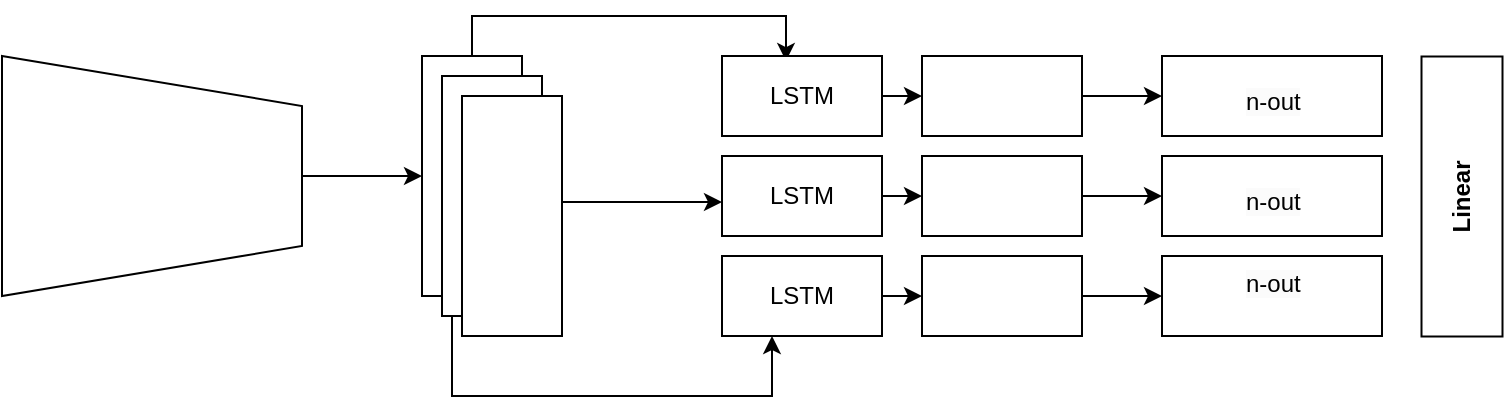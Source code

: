 <mxfile version="24.5.4" type="github">
  <diagram name="Page-1" id="_aH3JxqRSR_nkquGscDD">
    <mxGraphModel dx="1183" dy="610" grid="1" gridSize="10" guides="1" tooltips="1" connect="1" arrows="1" fold="1" page="1" pageScale="1" pageWidth="850" pageHeight="1100" math="0" shadow="0">
      <root>
        <mxCell id="0" />
        <mxCell id="1" parent="0" />
        <mxCell id="wzirgDkW_zUr3ZL5RWmL-7" style="edgeStyle=orthogonalEdgeStyle;rounded=0;orthogonalLoop=1;jettySize=auto;html=1;exitX=0.5;exitY=0;exitDx=0;exitDy=0;entryX=0.5;entryY=1;entryDx=0;entryDy=0;" edge="1" parent="1" source="wzirgDkW_zUr3ZL5RWmL-1" target="wzirgDkW_zUr3ZL5RWmL-3">
          <mxGeometry relative="1" as="geometry" />
        </mxCell>
        <mxCell id="wzirgDkW_zUr3ZL5RWmL-1" value="" style="shape=trapezoid;perimeter=trapezoidPerimeter;whiteSpace=wrap;html=1;fixedSize=1;rotation=90;size=25;" vertex="1" parent="1">
          <mxGeometry x="105" y="115" width="120" height="150" as="geometry" />
        </mxCell>
        <mxCell id="wzirgDkW_zUr3ZL5RWmL-2" value="" style="rounded=0;whiteSpace=wrap;html=1;direction=south;" vertex="1" parent="1">
          <mxGeometry x="300" y="130" width="50" height="120" as="geometry" />
        </mxCell>
        <mxCell id="wzirgDkW_zUr3ZL5RWmL-12" style="edgeStyle=orthogonalEdgeStyle;rounded=0;orthogonalLoop=1;jettySize=auto;html=1;exitX=0;exitY=0.5;exitDx=0;exitDy=0;entryX=0.4;entryY=0.063;entryDx=0;entryDy=0;entryPerimeter=0;" edge="1" parent="1" source="wzirgDkW_zUr3ZL5RWmL-3" target="wzirgDkW_zUr3ZL5RWmL-8">
          <mxGeometry relative="1" as="geometry">
            <mxPoint x="500" y="110" as="targetPoint" />
            <Array as="points">
              <mxPoint x="325" y="110" />
              <mxPoint x="482" y="110" />
            </Array>
          </mxGeometry>
        </mxCell>
        <mxCell id="wzirgDkW_zUr3ZL5RWmL-3" value="" style="rounded=0;whiteSpace=wrap;html=1;direction=south;" vertex="1" parent="1">
          <mxGeometry x="300" y="130" width="50" height="120" as="geometry" />
        </mxCell>
        <mxCell id="wzirgDkW_zUr3ZL5RWmL-4" value="" style="rounded=0;whiteSpace=wrap;html=1;direction=south;" vertex="1" parent="1">
          <mxGeometry x="310" y="140" width="50" height="120" as="geometry" />
        </mxCell>
        <mxCell id="wzirgDkW_zUr3ZL5RWmL-11" style="edgeStyle=orthogonalEdgeStyle;rounded=0;orthogonalLoop=1;jettySize=auto;html=1;entryX=0.25;entryY=1;entryDx=0;entryDy=0;" edge="1" parent="1">
          <mxGeometry relative="1" as="geometry">
            <mxPoint x="315" y="260" as="sourcePoint" />
            <mxPoint x="475" y="270" as="targetPoint" />
            <Array as="points">
              <mxPoint x="315" y="260" />
              <mxPoint x="315" y="300" />
              <mxPoint x="475" y="300" />
            </Array>
          </mxGeometry>
        </mxCell>
        <mxCell id="wzirgDkW_zUr3ZL5RWmL-13" style="edgeStyle=orthogonalEdgeStyle;rounded=0;orthogonalLoop=1;jettySize=auto;html=1;exitX=0.5;exitY=0;exitDx=0;exitDy=0;entryX=0;entryY=0.75;entryDx=0;entryDy=0;" edge="1" parent="1">
          <mxGeometry relative="1" as="geometry">
            <mxPoint x="370" y="203" as="sourcePoint" />
            <mxPoint x="450" y="203" as="targetPoint" />
          </mxGeometry>
        </mxCell>
        <mxCell id="wzirgDkW_zUr3ZL5RWmL-5" value="" style="rounded=0;whiteSpace=wrap;html=1;direction=south;" vertex="1" parent="1">
          <mxGeometry x="320" y="150" width="50" height="120" as="geometry" />
        </mxCell>
        <mxCell id="wzirgDkW_zUr3ZL5RWmL-27" style="edgeStyle=orthogonalEdgeStyle;rounded=0;orthogonalLoop=1;jettySize=auto;html=1;exitX=1;exitY=0.5;exitDx=0;exitDy=0;entryX=0;entryY=0.5;entryDx=0;entryDy=0;" edge="1" parent="1" source="wzirgDkW_zUr3ZL5RWmL-8" target="wzirgDkW_zUr3ZL5RWmL-14">
          <mxGeometry relative="1" as="geometry" />
        </mxCell>
        <mxCell id="wzirgDkW_zUr3ZL5RWmL-8" value="LSTM" style="rounded=0;whiteSpace=wrap;html=1;" vertex="1" parent="1">
          <mxGeometry x="450" y="130" width="80" height="40" as="geometry" />
        </mxCell>
        <mxCell id="wzirgDkW_zUr3ZL5RWmL-28" style="edgeStyle=orthogonalEdgeStyle;rounded=0;orthogonalLoop=1;jettySize=auto;html=1;exitX=1;exitY=0.5;exitDx=0;exitDy=0;entryX=0;entryY=0.5;entryDx=0;entryDy=0;" edge="1" parent="1" source="wzirgDkW_zUr3ZL5RWmL-9" target="wzirgDkW_zUr3ZL5RWmL-15">
          <mxGeometry relative="1" as="geometry" />
        </mxCell>
        <mxCell id="wzirgDkW_zUr3ZL5RWmL-9" value="LSTM" style="rounded=0;whiteSpace=wrap;html=1;" vertex="1" parent="1">
          <mxGeometry x="450" y="180" width="80" height="40" as="geometry" />
        </mxCell>
        <mxCell id="wzirgDkW_zUr3ZL5RWmL-29" style="edgeStyle=orthogonalEdgeStyle;rounded=0;orthogonalLoop=1;jettySize=auto;html=1;exitX=1;exitY=0.5;exitDx=0;exitDy=0;entryX=0;entryY=0.5;entryDx=0;entryDy=0;" edge="1" parent="1" source="wzirgDkW_zUr3ZL5RWmL-10" target="wzirgDkW_zUr3ZL5RWmL-16">
          <mxGeometry relative="1" as="geometry" />
        </mxCell>
        <mxCell id="wzirgDkW_zUr3ZL5RWmL-10" value="LSTM" style="rounded=0;whiteSpace=wrap;html=1;" vertex="1" parent="1">
          <mxGeometry x="450" y="230" width="80" height="40" as="geometry" />
        </mxCell>
        <mxCell id="wzirgDkW_zUr3ZL5RWmL-30" style="edgeStyle=orthogonalEdgeStyle;rounded=0;orthogonalLoop=1;jettySize=auto;html=1;exitX=1;exitY=0.5;exitDx=0;exitDy=0;entryX=0;entryY=0.5;entryDx=0;entryDy=0;" edge="1" parent="1" source="wzirgDkW_zUr3ZL5RWmL-14" target="wzirgDkW_zUr3ZL5RWmL-24">
          <mxGeometry relative="1" as="geometry" />
        </mxCell>
        <mxCell id="wzirgDkW_zUr3ZL5RWmL-14" value="" style="rounded=0;whiteSpace=wrap;html=1;" vertex="1" parent="1">
          <mxGeometry x="550" y="130" width="80" height="40" as="geometry" />
        </mxCell>
        <mxCell id="wzirgDkW_zUr3ZL5RWmL-32" style="edgeStyle=orthogonalEdgeStyle;rounded=0;orthogonalLoop=1;jettySize=auto;html=1;exitX=1;exitY=0.5;exitDx=0;exitDy=0;entryX=0;entryY=0.5;entryDx=0;entryDy=0;" edge="1" parent="1" source="wzirgDkW_zUr3ZL5RWmL-15" target="wzirgDkW_zUr3ZL5RWmL-25">
          <mxGeometry relative="1" as="geometry" />
        </mxCell>
        <mxCell id="wzirgDkW_zUr3ZL5RWmL-15" value="" style="rounded=0;whiteSpace=wrap;html=1;" vertex="1" parent="1">
          <mxGeometry x="550" y="180" width="80" height="40" as="geometry" />
        </mxCell>
        <mxCell id="wzirgDkW_zUr3ZL5RWmL-33" style="edgeStyle=orthogonalEdgeStyle;rounded=0;orthogonalLoop=1;jettySize=auto;html=1;exitX=1;exitY=0.5;exitDx=0;exitDy=0;entryX=0;entryY=0.5;entryDx=0;entryDy=0;" edge="1" parent="1" source="wzirgDkW_zUr3ZL5RWmL-16" target="wzirgDkW_zUr3ZL5RWmL-26">
          <mxGeometry relative="1" as="geometry" />
        </mxCell>
        <mxCell id="wzirgDkW_zUr3ZL5RWmL-16" value="" style="rounded=0;whiteSpace=wrap;html=1;" vertex="1" parent="1">
          <mxGeometry x="550" y="230" width="80" height="40" as="geometry" />
        </mxCell>
        <mxCell id="wzirgDkW_zUr3ZL5RWmL-24" value="" style="rounded=0;whiteSpace=wrap;html=1;" vertex="1" parent="1">
          <mxGeometry x="670" y="130" width="110" height="40" as="geometry" />
        </mxCell>
        <mxCell id="wzirgDkW_zUr3ZL5RWmL-25" value="" style="rounded=0;whiteSpace=wrap;html=1;" vertex="1" parent="1">
          <mxGeometry x="670" y="180" width="110" height="40" as="geometry" />
        </mxCell>
        <mxCell id="wzirgDkW_zUr3ZL5RWmL-26" value="" style="rounded=0;whiteSpace=wrap;html=1;" vertex="1" parent="1">
          <mxGeometry x="670" y="230" width="110" height="40" as="geometry" />
        </mxCell>
        <mxCell id="wzirgDkW_zUr3ZL5RWmL-34" value="&lt;span style=&quot;color: rgb(0, 0, 0); font-family: Helvetica; font-size: 12px; font-style: normal; font-variant-ligatures: normal; font-variant-caps: normal; font-weight: 400; letter-spacing: normal; orphans: 2; text-align: center; text-indent: 0px; text-transform: none; widows: 2; word-spacing: 0px; -webkit-text-stroke-width: 0px; white-space: normal; background-color: rgb(251, 251, 251); text-decoration-thickness: initial; text-decoration-style: initial; text-decoration-color: initial; display: inline !important; float: none;&quot;&gt;n-out&lt;/span&gt;" style="text;whiteSpace=wrap;html=1;" vertex="1" parent="1">
          <mxGeometry x="710" y="139" width="70" height="22" as="geometry" />
        </mxCell>
        <mxCell id="wzirgDkW_zUr3ZL5RWmL-36" value="&lt;span style=&quot;color: rgb(0, 0, 0); font-family: Helvetica; font-size: 12px; font-style: normal; font-variant-ligatures: normal; font-variant-caps: normal; font-weight: 400; letter-spacing: normal; orphans: 2; text-align: center; text-indent: 0px; text-transform: none; widows: 2; word-spacing: 0px; -webkit-text-stroke-width: 0px; white-space: normal; background-color: rgb(251, 251, 251); text-decoration-thickness: initial; text-decoration-style: initial; text-decoration-color: initial; display: inline !important; float: none;&quot;&gt;n-out&lt;/span&gt;" style="text;whiteSpace=wrap;html=1;" vertex="1" parent="1">
          <mxGeometry x="710" y="189" width="70" height="22" as="geometry" />
        </mxCell>
        <mxCell id="wzirgDkW_zUr3ZL5RWmL-37" value="&lt;span style=&quot;color: rgb(0, 0, 0); font-family: Helvetica; font-size: 12px; font-style: normal; font-variant-ligatures: normal; font-variant-caps: normal; font-weight: 400; letter-spacing: normal; orphans: 2; text-align: center; text-indent: 0px; text-transform: none; widows: 2; word-spacing: 0px; -webkit-text-stroke-width: 0px; white-space: normal; background-color: rgb(251, 251, 251); text-decoration-thickness: initial; text-decoration-style: initial; text-decoration-color: initial; display: inline !important; float: none;&quot;&gt;n-out&lt;/span&gt;" style="text;whiteSpace=wrap;html=1;" vertex="1" parent="1">
          <mxGeometry x="710" y="230" width="70" height="22" as="geometry" />
        </mxCell>
        <mxCell id="wzirgDkW_zUr3ZL5RWmL-39" value="&lt;b&gt;Linear&lt;/b&gt;" style="rounded=0;whiteSpace=wrap;html=1;rotation=-90;" vertex="1" parent="1">
          <mxGeometry x="750" y="180" width="140" height="40.5" as="geometry" />
        </mxCell>
      </root>
    </mxGraphModel>
  </diagram>
</mxfile>
